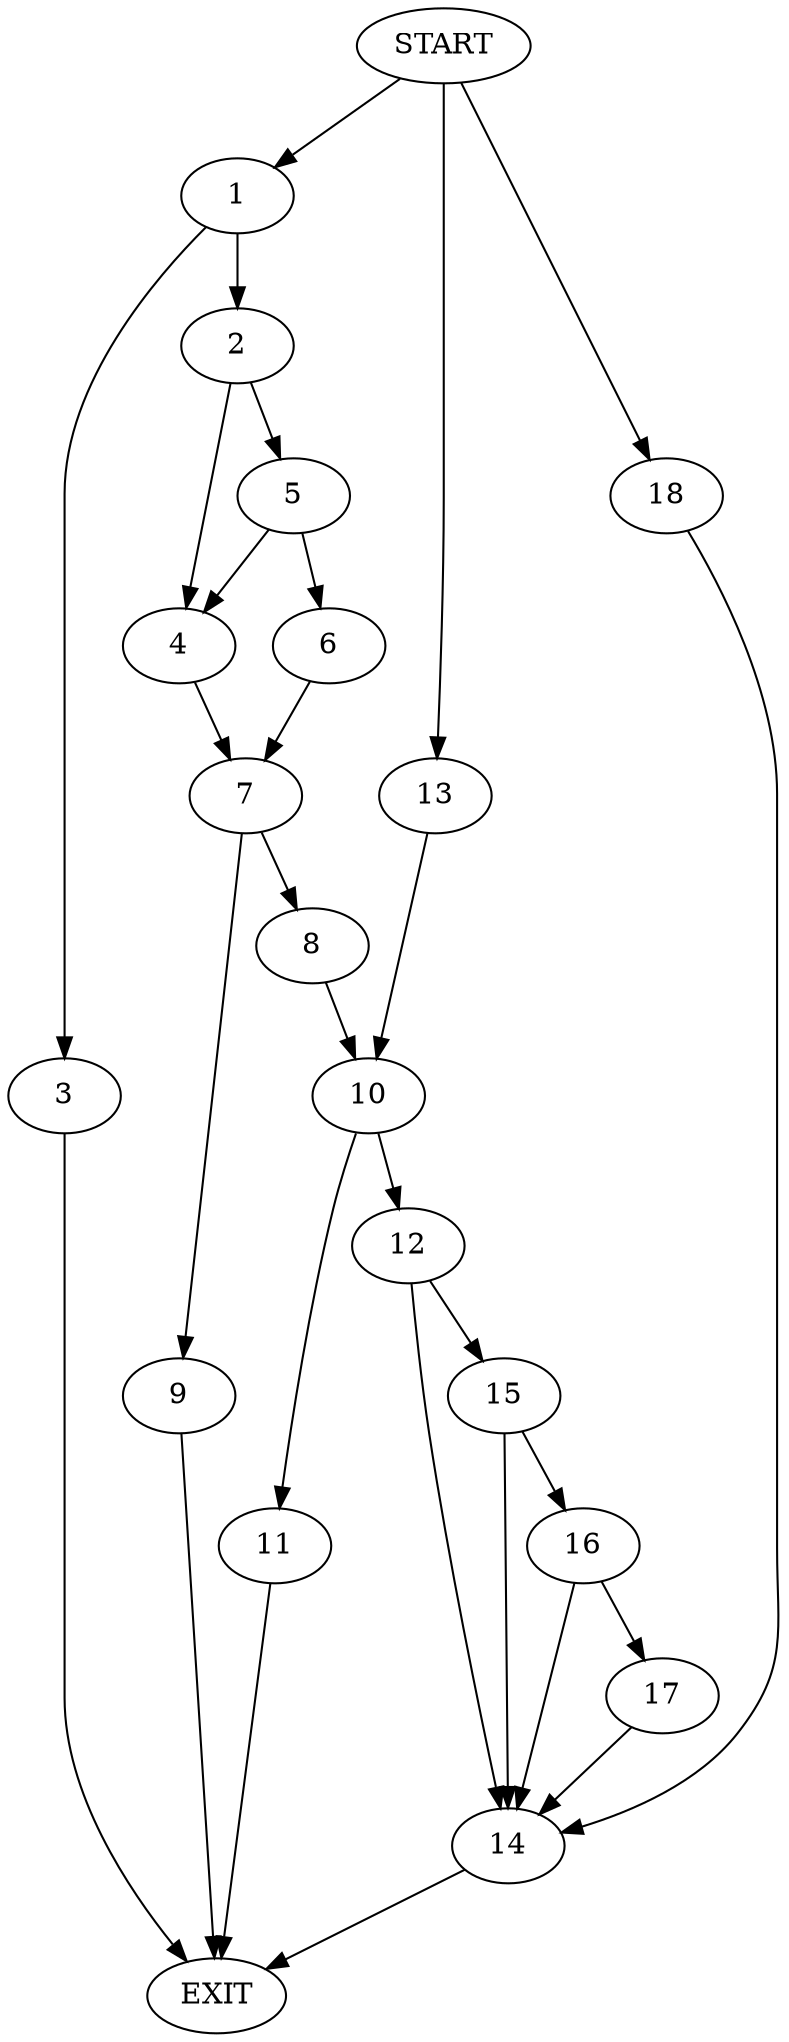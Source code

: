 digraph {
0 [label="START"]
19 [label="EXIT"]
0 -> 1
1 -> 2
1 -> 3
3 -> 19
2 -> 4
2 -> 5
5 -> 6
5 -> 4
4 -> 7
6 -> 7
7 -> 8
7 -> 9
9 -> 19
8 -> 10
10 -> 11
10 -> 12
0 -> 13
13 -> 10
11 -> 19
12 -> 14
12 -> 15
14 -> 19
15 -> 14
15 -> 16
16 -> 14
16 -> 17
17 -> 14
0 -> 18
18 -> 14
}
